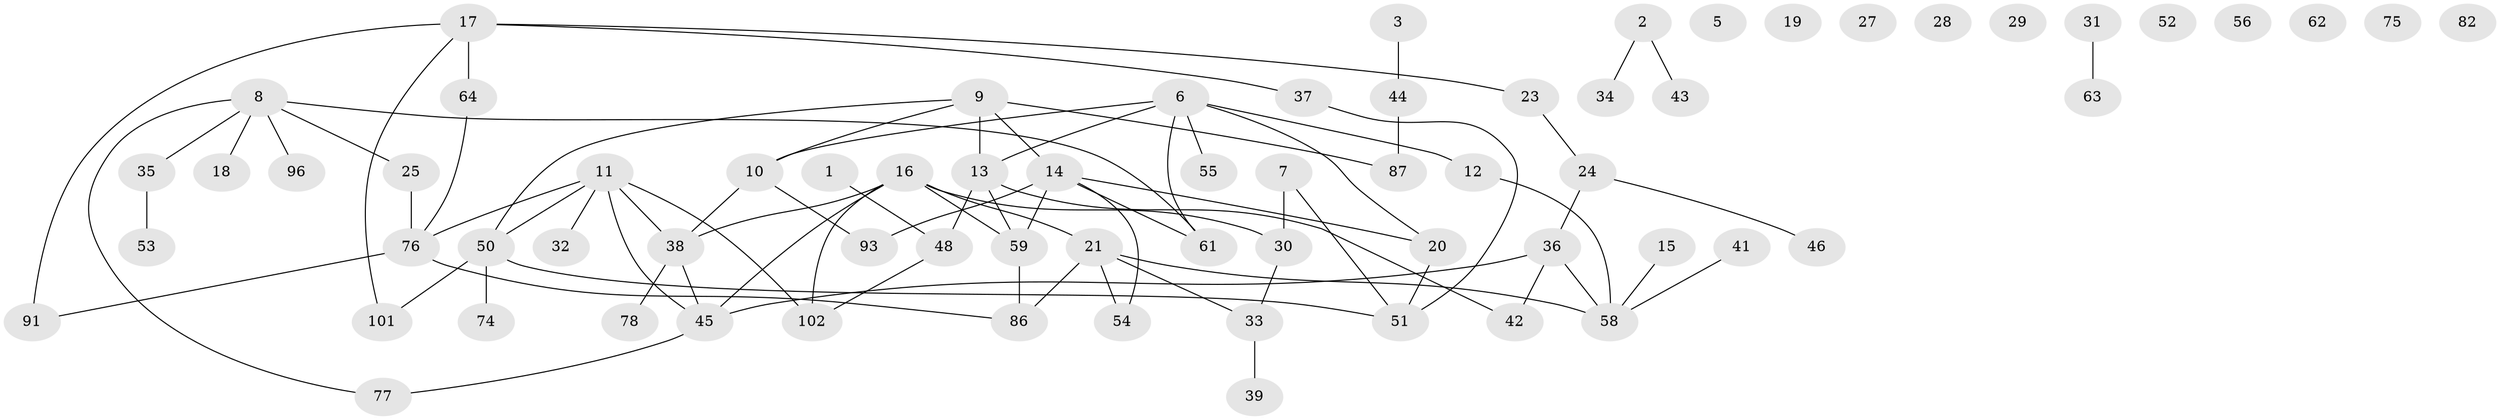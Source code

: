 // original degree distribution, {1: 0.22330097087378642, 3: 0.23300970873786409, 2: 0.2815533980582524, 0: 0.0970873786407767, 5: 0.08737864077669903, 4: 0.06796116504854369, 6: 0.009708737864077669}
// Generated by graph-tools (version 1.1) at 2025/41/03/06/25 10:41:22]
// undirected, 69 vertices, 82 edges
graph export_dot {
graph [start="1"]
  node [color=gray90,style=filled];
  1;
  2 [super="+68"];
  3 [super="+4"];
  5;
  6 [super="+92"];
  7 [super="+99"];
  8 [super="+100"];
  9 [super="+83"];
  10 [super="+26"];
  11 [super="+97"];
  12;
  13 [super="+94"];
  14 [super="+95"];
  15;
  16 [super="+70"];
  17 [super="+49"];
  18;
  19;
  20 [super="+72"];
  21 [super="+22"];
  23;
  24 [super="+65"];
  25 [super="+67"];
  27;
  28;
  29;
  30 [super="+85"];
  31 [super="+84"];
  32;
  33 [super="+90"];
  34 [super="+47"];
  35 [super="+69"];
  36;
  37;
  38 [super="+40"];
  39;
  41;
  42 [super="+73"];
  43 [super="+81"];
  44;
  45 [super="+80"];
  46;
  48 [super="+71"];
  50 [super="+57"];
  51 [super="+66"];
  52;
  53;
  54;
  55;
  56;
  58 [super="+79"];
  59 [super="+60"];
  61;
  62;
  63 [super="+88"];
  64;
  74;
  75;
  76;
  77;
  78;
  82;
  86 [super="+89"];
  87 [super="+98"];
  91 [super="+103"];
  93;
  96;
  101;
  102;
  1 -- 48;
  2 -- 34;
  2 -- 43;
  3 -- 44;
  6 -- 61;
  6 -- 55;
  6 -- 12;
  6 -- 13;
  6 -- 10;
  6 -- 20;
  7 -- 51;
  7 -- 30;
  8 -- 18;
  8 -- 61;
  8 -- 77;
  8 -- 35;
  8 -- 96;
  8 -- 25;
  9 -- 13;
  9 -- 87;
  9 -- 14;
  9 -- 50;
  9 -- 10;
  10 -- 93;
  10 -- 38;
  11 -- 76;
  11 -- 32;
  11 -- 38;
  11 -- 102;
  11 -- 50;
  11 -- 45;
  12 -- 58;
  13 -- 48;
  13 -- 59;
  13 -- 42;
  14 -- 20;
  14 -- 61;
  14 -- 93;
  14 -- 54;
  14 -- 59;
  15 -- 58;
  16 -- 38;
  16 -- 59;
  16 -- 102;
  16 -- 21;
  16 -- 45;
  16 -- 30;
  17 -- 37;
  17 -- 64;
  17 -- 91;
  17 -- 101;
  17 -- 23;
  20 -- 51;
  21 -- 58;
  21 -- 33;
  21 -- 54;
  21 -- 86;
  23 -- 24;
  24 -- 36;
  24 -- 46;
  25 -- 76;
  30 -- 33;
  31 -- 63;
  33 -- 39;
  35 -- 53;
  36 -- 42;
  36 -- 45;
  36 -- 58;
  37 -- 51;
  38 -- 45;
  38 -- 78;
  41 -- 58;
  44 -- 87;
  45 -- 77;
  48 -- 102;
  50 -- 101;
  50 -- 74;
  50 -- 51;
  59 -- 86;
  64 -- 76;
  76 -- 86;
  76 -- 91;
}
